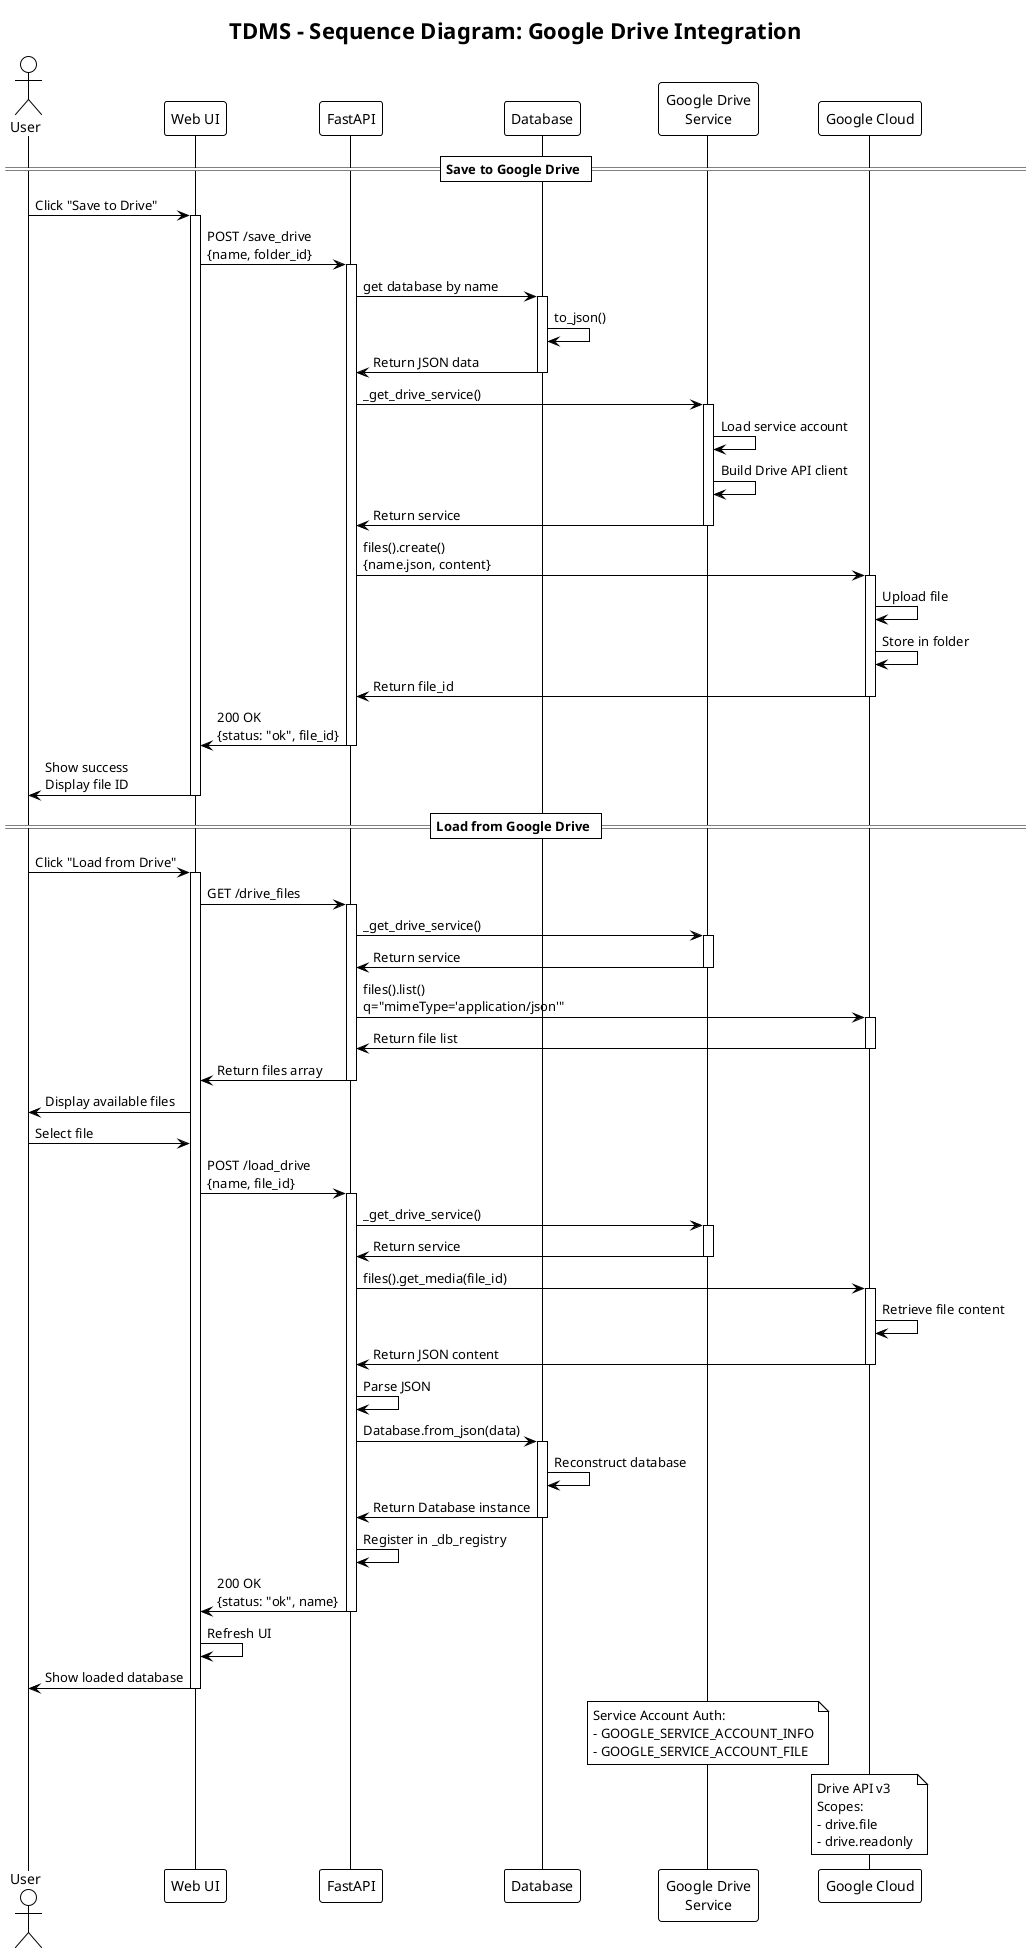 @startuml sequence_google_drive
!theme plain
title TDMS - Sequence Diagram: Google Drive Integration

actor User
participant "Web UI" as UI
participant "FastAPI" as API
participant "Database" as DB
participant "Google Drive\nService" as GDrive
participant "Google Cloud" as Cloud

== Save to Google Drive ==

User -> UI: Click "Save to Drive"
activate UI
UI -> API: POST /save_drive\n{name, folder_id}
activate API

API -> DB: get database by name
activate DB
DB -> DB: to_json()
DB -> API: Return JSON data
deactivate DB

API -> GDrive: _get_drive_service()
activate GDrive
GDrive -> GDrive: Load service account
GDrive -> GDrive: Build Drive API client
GDrive -> API: Return service
deactivate GDrive

API -> Cloud: files().create()\n{name.json, content}
activate Cloud
Cloud -> Cloud: Upload file
Cloud -> Cloud: Store in folder
Cloud -> API: Return file_id
deactivate Cloud

API -> UI: 200 OK\n{status: "ok", file_id}
deactivate API
UI -> User: Show success\nDisplay file ID
deactivate UI

== Load from Google Drive ==

User -> UI: Click "Load from Drive"
activate UI
UI -> API: GET /drive_files
activate API

API -> GDrive: _get_drive_service()
activate GDrive
GDrive -> API: Return service
deactivate GDrive

API -> Cloud: files().list()\nq="mimeType='application/json'"
activate Cloud
Cloud -> API: Return file list
deactivate Cloud

API -> UI: Return files array
deactivate API

UI -> User: Display available files
User -> UI: Select file

UI -> API: POST /load_drive\n{name, file_id}
activate API

API -> GDrive: _get_drive_service()
activate GDrive
GDrive -> API: Return service
deactivate GDrive

API -> Cloud: files().get_media(file_id)
activate Cloud
Cloud -> Cloud: Retrieve file content
Cloud -> API: Return JSON content
deactivate Cloud

API -> API: Parse JSON
API -> DB: Database.from_json(data)
activate DB
DB -> DB: Reconstruct database
DB -> API: Return Database instance
deactivate DB

API -> API: Register in _db_registry
API -> UI: 200 OK\n{status: "ok", name}
deactivate API

UI -> UI: Refresh UI
UI -> User: Show loaded database
deactivate UI

note over GDrive
  Service Account Auth:
  - GOOGLE_SERVICE_ACCOUNT_INFO
  - GOOGLE_SERVICE_ACCOUNT_FILE
end note

note over Cloud
  Drive API v3
  Scopes:
  - drive.file
  - drive.readonly
end note

@enduml